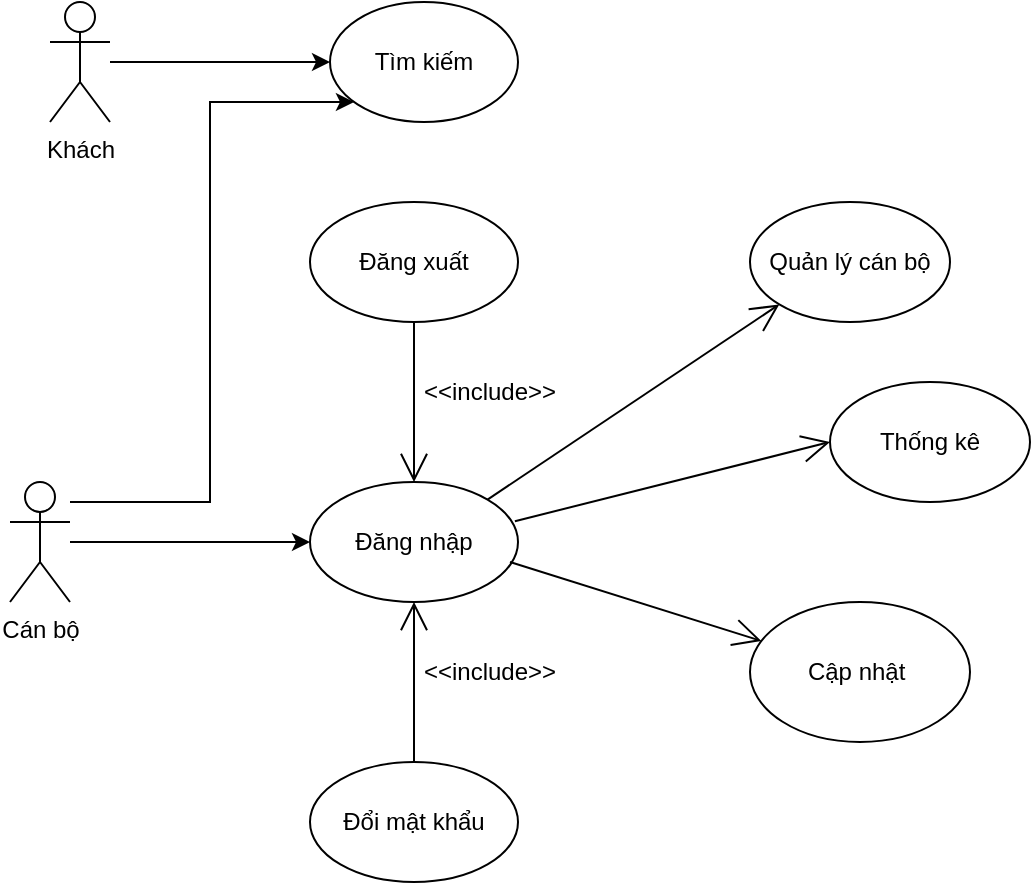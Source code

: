 <mxfile version="24.2.0" type="device">
  <diagram name="Trang-1" id="gPfaMZQgD_baxmtvdq3x">
    <mxGraphModel dx="1006" dy="567" grid="0" gridSize="10" guides="1" tooltips="1" connect="1" arrows="1" fold="1" page="1" pageScale="1" pageWidth="827" pageHeight="1169" math="0" shadow="0">
      <root>
        <mxCell id="0" />
        <mxCell id="1" parent="0" />
        <mxCell id="Mc94vwRqruMMz7emntDU-1" value="Khách" style="shape=umlActor;verticalLabelPosition=bottom;verticalAlign=top;html=1;" parent="1" vertex="1">
          <mxGeometry x="180" y="20" width="30" height="60" as="geometry" />
        </mxCell>
        <mxCell id="Mc94vwRqruMMz7emntDU-2" value="Cán bộ" style="shape=umlActor;verticalLabelPosition=bottom;verticalAlign=top;html=1;" parent="1" vertex="1">
          <mxGeometry x="160" y="260" width="30" height="60" as="geometry" />
        </mxCell>
        <mxCell id="Mc94vwRqruMMz7emntDU-4" value="Thống kê" style="ellipse;whiteSpace=wrap;html=1;" parent="1" vertex="1">
          <mxGeometry x="570" y="210" width="100" height="60" as="geometry" />
        </mxCell>
        <mxCell id="Mc94vwRqruMMz7emntDU-5" value="Quản lý cán bộ" style="ellipse;whiteSpace=wrap;html=1;" parent="1" vertex="1">
          <mxGeometry x="530" y="120" width="100" height="60" as="geometry" />
        </mxCell>
        <mxCell id="Mc94vwRqruMMz7emntDU-6" value="Đăng nhập" style="ellipse;whiteSpace=wrap;html=1;" parent="1" vertex="1">
          <mxGeometry x="310" y="260" width="104" height="60" as="geometry" />
        </mxCell>
        <mxCell id="Mc94vwRqruMMz7emntDU-8" value="Đăng xuất" style="ellipse;whiteSpace=wrap;html=1;" parent="1" vertex="1">
          <mxGeometry x="310" y="120" width="104" height="60" as="geometry" />
        </mxCell>
        <mxCell id="Mc94vwRqruMMz7emntDU-9" value="Đổi mật khẩu" style="ellipse;whiteSpace=wrap;html=1;" parent="1" vertex="1">
          <mxGeometry x="310" y="400" width="104" height="60" as="geometry" />
        </mxCell>
        <mxCell id="Mc94vwRqruMMz7emntDU-10" value="Cập nhật&amp;nbsp;" style="ellipse;whiteSpace=wrap;html=1;" parent="1" vertex="1">
          <mxGeometry x="530" y="320" width="110" height="70" as="geometry" />
        </mxCell>
        <mxCell id="Mc94vwRqruMMz7emntDU-14" value="Tìm kiếm" style="ellipse;whiteSpace=wrap;html=1;" parent="1" vertex="1">
          <mxGeometry x="320" y="20" width="94" height="60" as="geometry" />
        </mxCell>
        <mxCell id="Mc94vwRqruMMz7emntDU-15" value="" style="endArrow=classic;html=1;rounded=0;entryX=0;entryY=0.5;entryDx=0;entryDy=0;" parent="1" source="Mc94vwRqruMMz7emntDU-1" target="Mc94vwRqruMMz7emntDU-14" edge="1">
          <mxGeometry width="50" height="50" relative="1" as="geometry">
            <mxPoint x="390" y="320" as="sourcePoint" />
            <mxPoint x="440" y="270" as="targetPoint" />
          </mxGeometry>
        </mxCell>
        <mxCell id="Mc94vwRqruMMz7emntDU-16" value="" style="endArrow=classic;html=1;rounded=0;" parent="1" target="Mc94vwRqruMMz7emntDU-6" edge="1">
          <mxGeometry width="50" height="50" relative="1" as="geometry">
            <mxPoint x="190" y="290" as="sourcePoint" />
            <mxPoint x="440" y="270" as="targetPoint" />
          </mxGeometry>
        </mxCell>
        <mxCell id="Mc94vwRqruMMz7emntDU-17" value="" style="endArrow=classic;html=1;rounded=0;edgeStyle=orthogonalEdgeStyle;" parent="1" source="Mc94vwRqruMMz7emntDU-2" target="Mc94vwRqruMMz7emntDU-14" edge="1">
          <mxGeometry width="50" height="50" relative="1" as="geometry">
            <mxPoint x="390" y="320" as="sourcePoint" />
            <mxPoint x="440" y="270" as="targetPoint" />
            <Array as="points">
              <mxPoint x="260" y="270" />
              <mxPoint x="260" y="70" />
            </Array>
          </mxGeometry>
        </mxCell>
        <mxCell id="Mc94vwRqruMMz7emntDU-26" value="" style="endArrow=open;endFill=1;endSize=12;html=1;rounded=0;" parent="1" target="Mc94vwRqruMMz7emntDU-10" edge="1">
          <mxGeometry width="160" relative="1" as="geometry">
            <mxPoint x="410" y="300" as="sourcePoint" />
            <mxPoint x="490" y="290" as="targetPoint" />
          </mxGeometry>
        </mxCell>
        <mxCell id="Mc94vwRqruMMz7emntDU-28" value="" style="endArrow=open;endFill=1;endSize=12;html=1;rounded=0;entryX=0;entryY=0.5;entryDx=0;entryDy=0;exitX=0.985;exitY=0.327;exitDx=0;exitDy=0;exitPerimeter=0;" parent="1" source="Mc94vwRqruMMz7emntDU-6" target="Mc94vwRqruMMz7emntDU-4" edge="1">
          <mxGeometry width="160" relative="1" as="geometry">
            <mxPoint x="330" y="190" as="sourcePoint" />
            <mxPoint x="490" y="190" as="targetPoint" />
          </mxGeometry>
        </mxCell>
        <mxCell id="Mc94vwRqruMMz7emntDU-29" value="" style="endArrow=open;endFill=1;endSize=12;html=1;rounded=0;entryX=0;entryY=1;entryDx=0;entryDy=0;exitX=1;exitY=0;exitDx=0;exitDy=0;" parent="1" source="Mc94vwRqruMMz7emntDU-6" target="Mc94vwRqruMMz7emntDU-5" edge="1">
          <mxGeometry width="160" relative="1" as="geometry">
            <mxPoint x="330" y="190" as="sourcePoint" />
            <mxPoint x="490" y="190" as="targetPoint" />
          </mxGeometry>
        </mxCell>
        <mxCell id="Mc94vwRqruMMz7emntDU-30" value="" style="endArrow=open;endFill=1;endSize=12;html=1;rounded=0;entryX=0.5;entryY=0;entryDx=0;entryDy=0;exitX=0.5;exitY=1;exitDx=0;exitDy=0;" parent="1" source="Mc94vwRqruMMz7emntDU-8" target="Mc94vwRqruMMz7emntDU-6" edge="1">
          <mxGeometry width="160" relative="1" as="geometry">
            <mxPoint x="330" y="190" as="sourcePoint" />
            <mxPoint x="490" y="190" as="targetPoint" />
          </mxGeometry>
        </mxCell>
        <mxCell id="Mc94vwRqruMMz7emntDU-31" value="" style="endArrow=open;endFill=1;endSize=12;html=1;rounded=0;exitX=0.5;exitY=0;exitDx=0;exitDy=0;entryX=0.5;entryY=1;entryDx=0;entryDy=0;" parent="1" source="Mc94vwRqruMMz7emntDU-9" target="Mc94vwRqruMMz7emntDU-6" edge="1">
          <mxGeometry width="160" relative="1" as="geometry">
            <mxPoint x="330" y="190" as="sourcePoint" />
            <mxPoint x="490" y="190" as="targetPoint" />
          </mxGeometry>
        </mxCell>
        <mxCell id="Mc94vwRqruMMz7emntDU-32" value="&amp;lt;&amp;lt;include&amp;gt;&amp;gt;" style="text;html=1;align=center;verticalAlign=middle;whiteSpace=wrap;rounded=0;" parent="1" vertex="1">
          <mxGeometry x="370" y="200" width="60" height="30" as="geometry" />
        </mxCell>
        <mxCell id="Mc94vwRqruMMz7emntDU-33" value="&amp;lt;&amp;lt;include&amp;gt;&amp;gt;" style="text;html=1;align=center;verticalAlign=middle;whiteSpace=wrap;rounded=0;" parent="1" vertex="1">
          <mxGeometry x="370" y="340" width="60" height="30" as="geometry" />
        </mxCell>
      </root>
    </mxGraphModel>
  </diagram>
</mxfile>
